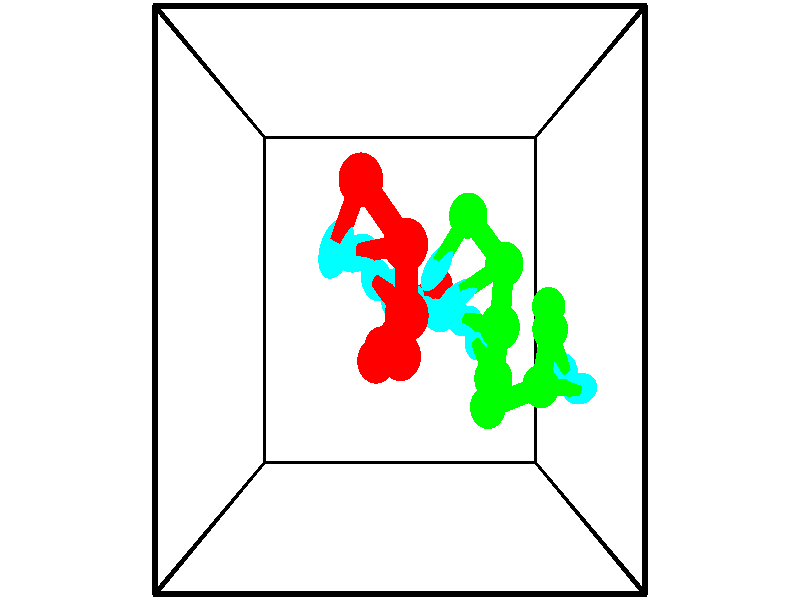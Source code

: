 // switches for output
#declare DRAW_BASES = 1; // possible values are 0, 1; only relevant for DNA ribbons
#declare DRAW_BASES_TYPE = 3; // possible values are 1, 2, 3; only relevant for DNA ribbons
#declare DRAW_FOG = 0; // set to 1 to enable fog

#include "colors.inc"

#include "transforms.inc"
background { rgb <1, 1, 1>}

#default {
   normal{
       ripples 0.25
       frequency 0.20
       turbulence 0.2
       lambda 5
   }
	finish {
		phong 0.1
		phong_size 40.
	}
}

// original window dimensions: 1024x640


// camera settings

camera {
	sky <-0, 1, 0>
	up <-0, 1, 0>
	right 1.6 * <1, 0, 0>
	location <2.5, 2.5, 11.1562>
	look_at <2.5, 2.5, 2.5>
	direction <0, 0, -8.6562>
	angle 67.0682
}


# declare cpy_camera_pos = <2.5, 2.5, 11.1562>;
# if (DRAW_FOG = 1)
fog {
	fog_type 2
	up vnormalize(cpy_camera_pos)
	color rgbt<1,1,1,0.3>
	distance 1e-5
	fog_alt 3e-3
	fog_offset 4
}
# end


// LIGHTS

# declare lum = 6;
global_settings {
	ambient_light rgb lum * <0.05, 0.05, 0.05>
	max_trace_level 15
}# declare cpy_direct_light_amount = 0.25;
light_source
{	1000 * <-1, -1, 1>,
	rgb lum * cpy_direct_light_amount
	parallel
}

light_source
{	1000 * <1, 1, -1>,
	rgb lum * cpy_direct_light_amount
	parallel
}

// strand 0

// nucleotide -1

// particle -1
sphere {
	<2.062440, 3.622253, 4.394245> 0.250000
	pigment { color rgbt <1,0,0,0> }
	no_shadow
}
cylinder {
	<1.900194, 3.257900, 4.363865>,  <1.802846, 3.039288, 4.345637>, 0.100000
	pigment { color rgbt <1,0,0,0> }
	no_shadow
}
cylinder {
	<1.900194, 3.257900, 4.363865>,  <2.062440, 3.622253, 4.394245>, 0.100000
	pigment { color rgbt <1,0,0,0> }
	no_shadow
}

// particle -1
sphere {
	<1.900194, 3.257900, 4.363865> 0.100000
	pigment { color rgbt <1,0,0,0> }
	no_shadow
}
sphere {
	0, 1
	scale<0.080000,0.200000,0.300000>
	matrix <0.367017, -0.086204, -0.926212,
		0.837123, -0.403561, 0.369275,
		-0.405615, -0.910883, -0.075950,
		1.778509, 2.984635, 4.341080>
	pigment { color rgbt <0,1,1,0> }
	no_shadow
}
cylinder {
	<2.564507, 3.017098, 4.391695>,  <2.062440, 3.622253, 4.394245>, 0.130000
	pigment { color rgbt <1,0,0,0> }
	no_shadow
}

// nucleotide -1

// particle -1
sphere {
	<2.564507, 3.017098, 4.391695> 0.250000
	pigment { color rgbt <1,0,0,0> }
	no_shadow
}
cylinder {
	<2.236425, 2.986450, 4.164928>,  <2.039576, 2.968061, 4.028869>, 0.100000
	pigment { color rgbt <1,0,0,0> }
	no_shadow
}
cylinder {
	<2.236425, 2.986450, 4.164928>,  <2.564507, 3.017098, 4.391695>, 0.100000
	pigment { color rgbt <1,0,0,0> }
	no_shadow
}

// particle -1
sphere {
	<2.236425, 2.986450, 4.164928> 0.100000
	pigment { color rgbt <1,0,0,0> }
	no_shadow
}
sphere {
	0, 1
	scale<0.080000,0.200000,0.300000>
	matrix <0.561791, -0.294897, -0.772934,
		-0.107959, -0.952452, 0.284921,
		-0.820205, -0.076620, -0.566915,
		1.990364, 2.963464, 3.994854>
	pigment { color rgbt <0,1,1,0> }
	no_shadow
}
cylinder {
	<2.575759, 2.353120, 4.284459>,  <2.564507, 3.017098, 4.391695>, 0.130000
	pigment { color rgbt <1,0,0,0> }
	no_shadow
}

// nucleotide -1

// particle -1
sphere {
	<2.575759, 2.353120, 4.284459> 0.250000
	pigment { color rgbt <1,0,0,0> }
	no_shadow
}
cylinder {
	<2.368262, 2.556728, 4.009706>,  <2.243764, 2.678893, 3.844855>, 0.100000
	pigment { color rgbt <1,0,0,0> }
	no_shadow
}
cylinder {
	<2.368262, 2.556728, 4.009706>,  <2.575759, 2.353120, 4.284459>, 0.100000
	pigment { color rgbt <1,0,0,0> }
	no_shadow
}

// particle -1
sphere {
	<2.368262, 2.556728, 4.009706> 0.100000
	pigment { color rgbt <1,0,0,0> }
	no_shadow
}
sphere {
	0, 1
	scale<0.080000,0.200000,0.300000>
	matrix <0.636768, -0.306063, -0.707709,
		-0.570467, -0.804502, -0.165360,
		-0.518742, 0.509021, -0.686880,
		2.212640, 2.709435, 3.803643>
	pigment { color rgbt <0,1,1,0> }
	no_shadow
}
cylinder {
	<2.505739, 1.927156, 3.788922>,  <2.575759, 2.353120, 4.284459>, 0.130000
	pigment { color rgbt <1,0,0,0> }
	no_shadow
}

// nucleotide -1

// particle -1
sphere {
	<2.505739, 1.927156, 3.788922> 0.250000
	pigment { color rgbt <1,0,0,0> }
	no_shadow
}
cylinder {
	<2.462193, 2.289181, 3.624477>,  <2.436066, 2.506395, 3.525810>, 0.100000
	pigment { color rgbt <1,0,0,0> }
	no_shadow
}
cylinder {
	<2.462193, 2.289181, 3.624477>,  <2.505739, 1.927156, 3.788922>, 0.100000
	pigment { color rgbt <1,0,0,0> }
	no_shadow
}

// particle -1
sphere {
	<2.462193, 2.289181, 3.624477> 0.100000
	pigment { color rgbt <1,0,0,0> }
	no_shadow
}
sphere {
	0, 1
	scale<0.080000,0.200000,0.300000>
	matrix <0.476426, -0.315471, -0.820668,
		-0.872449, -0.285205, -0.396851,
		-0.108863, 0.905061, -0.411112,
		2.429534, 2.560699, 3.501144>
	pigment { color rgbt <0,1,1,0> }
	no_shadow
}
cylinder {
	<2.186946, 1.832741, 3.200093>,  <2.505739, 1.927156, 3.788922>, 0.130000
	pigment { color rgbt <1,0,0,0> }
	no_shadow
}

// nucleotide -1

// particle -1
sphere {
	<2.186946, 1.832741, 3.200093> 0.250000
	pigment { color rgbt <1,0,0,0> }
	no_shadow
}
cylinder {
	<2.420783, 2.157269, 3.198738>,  <2.561085, 2.351985, 3.197925>, 0.100000
	pigment { color rgbt <1,0,0,0> }
	no_shadow
}
cylinder {
	<2.420783, 2.157269, 3.198738>,  <2.186946, 1.832741, 3.200093>, 0.100000
	pigment { color rgbt <1,0,0,0> }
	no_shadow
}

// particle -1
sphere {
	<2.420783, 2.157269, 3.198738> 0.100000
	pigment { color rgbt <1,0,0,0> }
	no_shadow
}
sphere {
	0, 1
	scale<0.080000,0.200000,0.300000>
	matrix <0.539028, -0.391507, -0.745769,
		-0.606383, 0.434145, -0.666196,
		0.584593, 0.811320, -0.003387,
		2.596161, 2.400665, 3.197722>
	pigment { color rgbt <0,1,1,0> }
	no_shadow
}
cylinder {
	<2.235615, 1.932428, 2.451574>,  <2.186946, 1.832741, 3.200093>, 0.130000
	pigment { color rgbt <1,0,0,0> }
	no_shadow
}

// nucleotide -1

// particle -1
sphere {
	<2.235615, 1.932428, 2.451574> 0.250000
	pigment { color rgbt <1,0,0,0> }
	no_shadow
}
cylinder {
	<2.528657, 2.152794, 2.611465>,  <2.704482, 2.285013, 2.707400>, 0.100000
	pigment { color rgbt <1,0,0,0> }
	no_shadow
}
cylinder {
	<2.528657, 2.152794, 2.611465>,  <2.235615, 1.932428, 2.451574>, 0.100000
	pigment { color rgbt <1,0,0,0> }
	no_shadow
}

// particle -1
sphere {
	<2.528657, 2.152794, 2.611465> 0.100000
	pigment { color rgbt <1,0,0,0> }
	no_shadow
}
sphere {
	0, 1
	scale<0.080000,0.200000,0.300000>
	matrix <0.600990, -0.247868, -0.759851,
		-0.319533, 0.796903, -0.512683,
		0.732605, 0.550915, 0.399729,
		2.748438, 2.318068, 2.731384>
	pigment { color rgbt <0,1,1,0> }
	no_shadow
}
cylinder {
	<2.539670, 2.419115, 1.947485>,  <2.235615, 1.932428, 2.451574>, 0.130000
	pigment { color rgbt <1,0,0,0> }
	no_shadow
}

// nucleotide -1

// particle -1
sphere {
	<2.539670, 2.419115, 1.947485> 0.250000
	pigment { color rgbt <1,0,0,0> }
	no_shadow
}
cylinder {
	<2.826756, 2.359909, 2.219654>,  <2.999008, 2.324385, 2.382955>, 0.100000
	pigment { color rgbt <1,0,0,0> }
	no_shadow
}
cylinder {
	<2.826756, 2.359909, 2.219654>,  <2.539670, 2.419115, 1.947485>, 0.100000
	pigment { color rgbt <1,0,0,0> }
	no_shadow
}

// particle -1
sphere {
	<2.826756, 2.359909, 2.219654> 0.100000
	pigment { color rgbt <1,0,0,0> }
	no_shadow
}
sphere {
	0, 1
	scale<0.080000,0.200000,0.300000>
	matrix <0.688588, 0.005512, -0.725131,
		0.103580, 0.988970, 0.105877,
		0.717717, -0.148015, 0.680422,
		3.042072, 2.315505, 2.423781>
	pigment { color rgbt <0,1,1,0> }
	no_shadow
}
cylinder {
	<3.084223, 2.693834, 1.571727>,  <2.539670, 2.419115, 1.947485>, 0.130000
	pigment { color rgbt <1,0,0,0> }
	no_shadow
}

// nucleotide -1

// particle -1
sphere {
	<3.084223, 2.693834, 1.571727> 0.250000
	pigment { color rgbt <1,0,0,0> }
	no_shadow
}
cylinder {
	<3.252543, 2.469795, 1.857164>,  <3.353536, 2.335372, 2.028427>, 0.100000
	pigment { color rgbt <1,0,0,0> }
	no_shadow
}
cylinder {
	<3.252543, 2.469795, 1.857164>,  <3.084223, 2.693834, 1.571727>, 0.100000
	pigment { color rgbt <1,0,0,0> }
	no_shadow
}

// particle -1
sphere {
	<3.252543, 2.469795, 1.857164> 0.100000
	pigment { color rgbt <1,0,0,0> }
	no_shadow
}
sphere {
	0, 1
	scale<0.080000,0.200000,0.300000>
	matrix <0.809406, -0.123381, -0.574142,
		0.409619, 0.819188, 0.401427,
		0.420802, -0.560097, 0.713594,
		3.378784, 2.301766, 2.071243>
	pigment { color rgbt <0,1,1,0> }
	no_shadow
}
// strand 1

// nucleotide -1

// particle -1
sphere {
	<4.802114, 2.417391, 1.807790> 0.250000
	pigment { color rgbt <0,1,0,0> }
	no_shadow
}
cylinder {
	<4.817562, 2.017693, 1.809307>,  <4.826831, 1.777873, 1.810217>, 0.100000
	pigment { color rgbt <0,1,0,0> }
	no_shadow
}
cylinder {
	<4.817562, 2.017693, 1.809307>,  <4.802114, 2.417391, 1.807790>, 0.100000
	pigment { color rgbt <0,1,0,0> }
	no_shadow
}

// particle -1
sphere {
	<4.817562, 2.017693, 1.809307> 0.100000
	pigment { color rgbt <0,1,0,0> }
	no_shadow
}
sphere {
	0, 1
	scale<0.080000,0.200000,0.300000>
	matrix <0.411421, 0.019361, 0.911240,
		-0.910627, -0.033633, 0.411858,
		0.038621, -0.999247, 0.003793,
		4.829149, 1.717919, 1.810445>
	pigment { color rgbt <0,1,1,0> }
	no_shadow
}
cylinder {
	<4.665469, 2.148077, 2.445468>,  <4.802114, 2.417391, 1.807790>, 0.130000
	pigment { color rgbt <0,1,0,0> }
	no_shadow
}

// nucleotide -1

// particle -1
sphere {
	<4.665469, 2.148077, 2.445468> 0.250000
	pigment { color rgbt <0,1,0,0> }
	no_shadow
}
cylinder {
	<4.837536, 1.827271, 2.279709>,  <4.940776, 1.634787, 2.180253>, 0.100000
	pigment { color rgbt <0,1,0,0> }
	no_shadow
}
cylinder {
	<4.837536, 1.827271, 2.279709>,  <4.665469, 2.148077, 2.445468>, 0.100000
	pigment { color rgbt <0,1,0,0> }
	no_shadow
}

// particle -1
sphere {
	<4.837536, 1.827271, 2.279709> 0.100000
	pigment { color rgbt <0,1,0,0> }
	no_shadow
}
sphere {
	0, 1
	scale<0.080000,0.200000,0.300000>
	matrix <0.280538, -0.317551, 0.905793,
		-0.858052, -0.505898, 0.088396,
		0.430168, -0.802016, -0.414398,
		4.966586, 1.586666, 2.155389>
	pigment { color rgbt <0,1,1,0> }
	no_shadow
}
cylinder {
	<4.456102, 1.496595, 2.751090>,  <4.665469, 2.148077, 2.445468>, 0.130000
	pigment { color rgbt <0,1,0,0> }
	no_shadow
}

// nucleotide -1

// particle -1
sphere {
	<4.456102, 1.496595, 2.751090> 0.250000
	pigment { color rgbt <0,1,0,0> }
	no_shadow
}
cylinder {
	<4.820496, 1.461540, 2.589880>,  <5.039132, 1.440507, 2.493154>, 0.100000
	pigment { color rgbt <0,1,0,0> }
	no_shadow
}
cylinder {
	<4.820496, 1.461540, 2.589880>,  <4.456102, 1.496595, 2.751090>, 0.100000
	pigment { color rgbt <0,1,0,0> }
	no_shadow
}

// particle -1
sphere {
	<4.820496, 1.461540, 2.589880> 0.100000
	pigment { color rgbt <0,1,0,0> }
	no_shadow
}
sphere {
	0, 1
	scale<0.080000,0.200000,0.300000>
	matrix <0.367894, -0.269082, 0.890084,
		-0.186449, -0.959122, -0.212889,
		0.910983, -0.087635, -0.403025,
		5.093791, 1.435249, 2.468972>
	pigment { color rgbt <0,1,1,0> }
	no_shadow
}
cylinder {
	<3.751672, 1.218821, 2.535403>,  <4.456102, 1.496595, 2.751090>, 0.130000
	pigment { color rgbt <0,1,0,0> }
	no_shadow
}

// nucleotide -1

// particle -1
sphere {
	<3.751672, 1.218821, 2.535403> 0.250000
	pigment { color rgbt <0,1,0,0> }
	no_shadow
}
cylinder {
	<3.817757, 1.598145, 2.427023>,  <3.857407, 1.825739, 2.361995>, 0.100000
	pigment { color rgbt <0,1,0,0> }
	no_shadow
}
cylinder {
	<3.817757, 1.598145, 2.427023>,  <3.751672, 1.218821, 2.535403>, 0.100000
	pigment { color rgbt <0,1,0,0> }
	no_shadow
}

// particle -1
sphere {
	<3.817757, 1.598145, 2.427023> 0.100000
	pigment { color rgbt <0,1,0,0> }
	no_shadow
}
sphere {
	0, 1
	scale<0.080000,0.200000,0.300000>
	matrix <-0.772571, 0.295205, 0.562128,
		0.613058, 0.116459, 0.781407,
		0.165211, 0.948310, -0.270950,
		3.867320, 1.882638, 2.345738>
	pigment { color rgbt <0,1,1,0> }
	no_shadow
}
cylinder {
	<3.737197, 1.628166, 3.145952>,  <3.751672, 1.218821, 2.535403>, 0.130000
	pigment { color rgbt <0,1,0,0> }
	no_shadow
}

// nucleotide -1

// particle -1
sphere {
	<3.737197, 1.628166, 3.145952> 0.250000
	pigment { color rgbt <0,1,0,0> }
	no_shadow
}
cylinder {
	<3.656166, 1.846825, 2.820955>,  <3.607548, 1.978020, 2.625957>, 0.100000
	pigment { color rgbt <0,1,0,0> }
	no_shadow
}
cylinder {
	<3.656166, 1.846825, 2.820955>,  <3.737197, 1.628166, 3.145952>, 0.100000
	pigment { color rgbt <0,1,0,0> }
	no_shadow
}

// particle -1
sphere {
	<3.656166, 1.846825, 2.820955> 0.100000
	pigment { color rgbt <0,1,0,0> }
	no_shadow
}
sphere {
	0, 1
	scale<0.080000,0.200000,0.300000>
	matrix <-0.674056, 0.524022, 0.520624,
		0.710360, 0.653131, 0.262315,
		-0.202577, 0.546645, -0.812491,
		3.595393, 2.010818, 2.577208>
	pigment { color rgbt <0,1,1,0> }
	no_shadow
}
cylinder {
	<3.774927, 2.214286, 3.446491>,  <3.737197, 1.628166, 3.145952>, 0.130000
	pigment { color rgbt <0,1,0,0> }
	no_shadow
}

// nucleotide -1

// particle -1
sphere {
	<3.774927, 2.214286, 3.446491> 0.250000
	pigment { color rgbt <0,1,0,0> }
	no_shadow
}
cylinder {
	<3.555569, 2.242714, 3.113214>,  <3.423954, 2.259770, 2.913248>, 0.100000
	pigment { color rgbt <0,1,0,0> }
	no_shadow
}
cylinder {
	<3.555569, 2.242714, 3.113214>,  <3.774927, 2.214286, 3.446491>, 0.100000
	pigment { color rgbt <0,1,0,0> }
	no_shadow
}

// particle -1
sphere {
	<3.555569, 2.242714, 3.113214> 0.100000
	pigment { color rgbt <0,1,0,0> }
	no_shadow
}
sphere {
	0, 1
	scale<0.080000,0.200000,0.300000>
	matrix <-0.665459, 0.566285, 0.486299,
		0.506385, 0.821140, -0.263256,
		-0.548397, 0.071069, -0.833193,
		3.391050, 2.264035, 2.863257>
	pigment { color rgbt <0,1,1,0> }
	no_shadow
}
cylinder {
	<3.881630, 2.894432, 3.150026>,  <3.774927, 2.214286, 3.446491>, 0.130000
	pigment { color rgbt <0,1,0,0> }
	no_shadow
}

// nucleotide -1

// particle -1
sphere {
	<3.881630, 2.894432, 3.150026> 0.250000
	pigment { color rgbt <0,1,0,0> }
	no_shadow
}
cylinder {
	<3.538807, 2.700577, 3.080082>,  <3.333113, 2.584263, 3.038116>, 0.100000
	pigment { color rgbt <0,1,0,0> }
	no_shadow
}
cylinder {
	<3.538807, 2.700577, 3.080082>,  <3.881630, 2.894432, 3.150026>, 0.100000
	pigment { color rgbt <0,1,0,0> }
	no_shadow
}

// particle -1
sphere {
	<3.538807, 2.700577, 3.080082> 0.100000
	pigment { color rgbt <0,1,0,0> }
	no_shadow
}
sphere {
	0, 1
	scale<0.080000,0.200000,0.300000>
	matrix <-0.493303, 0.673963, 0.549932,
		-0.148670, 0.557583, -0.816700,
		-0.857058, -0.484639, -0.174860,
		3.281689, 2.555185, 3.027624>
	pigment { color rgbt <0,1,1,0> }
	no_shadow
}
cylinder {
	<3.394099, 3.420945, 3.240063>,  <3.881630, 2.894432, 3.150026>, 0.130000
	pigment { color rgbt <0,1,0,0> }
	no_shadow
}

// nucleotide -1

// particle -1
sphere {
	<3.394099, 3.420945, 3.240063> 0.250000
	pigment { color rgbt <0,1,0,0> }
	no_shadow
}
cylinder {
	<3.159199, 3.097244, 3.233774>,  <3.018259, 2.903024, 3.230001>, 0.100000
	pigment { color rgbt <0,1,0,0> }
	no_shadow
}
cylinder {
	<3.159199, 3.097244, 3.233774>,  <3.394099, 3.420945, 3.240063>, 0.100000
	pigment { color rgbt <0,1,0,0> }
	no_shadow
}

// particle -1
sphere {
	<3.159199, 3.097244, 3.233774> 0.100000
	pigment { color rgbt <0,1,0,0> }
	no_shadow
}
sphere {
	0, 1
	scale<0.080000,0.200000,0.300000>
	matrix <-0.646316, 0.457142, 0.610980,
		-0.487250, 0.368960, -0.791490,
		-0.587251, -0.809252, -0.015722,
		2.983023, 2.854469, 3.229058>
	pigment { color rgbt <0,1,1,0> }
	no_shadow
}
// box output
cylinder {
	<0.000000, 0.000000, 0.000000>,  <5.000000, 0.000000, 0.000000>, 0.025000
	pigment { color rgbt <0,0,0,0> }
	no_shadow
}
cylinder {
	<0.000000, 0.000000, 0.000000>,  <0.000000, 5.000000, 0.000000>, 0.025000
	pigment { color rgbt <0,0,0,0> }
	no_shadow
}
cylinder {
	<0.000000, 0.000000, 0.000000>,  <0.000000, 0.000000, 5.000000>, 0.025000
	pigment { color rgbt <0,0,0,0> }
	no_shadow
}
cylinder {
	<5.000000, 5.000000, 5.000000>,  <0.000000, 5.000000, 5.000000>, 0.025000
	pigment { color rgbt <0,0,0,0> }
	no_shadow
}
cylinder {
	<5.000000, 5.000000, 5.000000>,  <5.000000, 0.000000, 5.000000>, 0.025000
	pigment { color rgbt <0,0,0,0> }
	no_shadow
}
cylinder {
	<5.000000, 5.000000, 5.000000>,  <5.000000, 5.000000, 0.000000>, 0.025000
	pigment { color rgbt <0,0,0,0> }
	no_shadow
}
cylinder {
	<0.000000, 0.000000, 5.000000>,  <0.000000, 5.000000, 5.000000>, 0.025000
	pigment { color rgbt <0,0,0,0> }
	no_shadow
}
cylinder {
	<0.000000, 0.000000, 5.000000>,  <5.000000, 0.000000, 5.000000>, 0.025000
	pigment { color rgbt <0,0,0,0> }
	no_shadow
}
cylinder {
	<5.000000, 5.000000, 0.000000>,  <0.000000, 5.000000, 0.000000>, 0.025000
	pigment { color rgbt <0,0,0,0> }
	no_shadow
}
cylinder {
	<5.000000, 5.000000, 0.000000>,  <5.000000, 0.000000, 0.000000>, 0.025000
	pigment { color rgbt <0,0,0,0> }
	no_shadow
}
cylinder {
	<5.000000, 0.000000, 5.000000>,  <5.000000, 0.000000, 0.000000>, 0.025000
	pigment { color rgbt <0,0,0,0> }
	no_shadow
}
cylinder {
	<0.000000, 5.000000, 0.000000>,  <0.000000, 5.000000, 5.000000>, 0.025000
	pigment { color rgbt <0,0,0,0> }
	no_shadow
}
// end of box output
